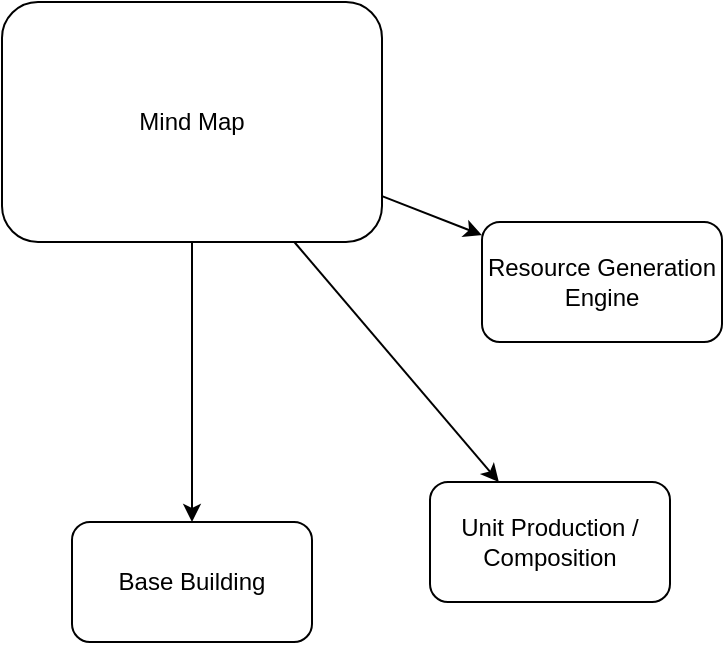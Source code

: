 <mxfile>
    <diagram id="7Vt3Vky_-KXs_UVNKoFf" name="Page-1">
        <mxGraphModel dx="501" dy="810" grid="1" gridSize="10" guides="1" tooltips="1" connect="1" arrows="1" fold="1" page="1" pageScale="1" pageWidth="827" pageHeight="1169" math="0" shadow="0">
            <root>
                <mxCell id="0"/>
                <mxCell id="1" parent="0"/>
                <mxCell id="4" style="edgeStyle=none;html=1;" edge="1" parent="1" source="2" target="3">
                    <mxGeometry relative="1" as="geometry"/>
                </mxCell>
                <mxCell id="7" style="edgeStyle=none;html=1;" edge="1" parent="1" source="2" target="5">
                    <mxGeometry relative="1" as="geometry"/>
                </mxCell>
                <mxCell id="8" style="edgeStyle=none;html=1;" edge="1" parent="1" source="2" target="6">
                    <mxGeometry relative="1" as="geometry"/>
                </mxCell>
                <mxCell id="2" value="Mind Map" style="rounded=1;whiteSpace=wrap;html=1;" vertex="1" parent="1">
                    <mxGeometry x="140" y="240" width="190" height="120" as="geometry"/>
                </mxCell>
                <mxCell id="3" value="Base Building" style="rounded=1;whiteSpace=wrap;html=1;" vertex="1" parent="1">
                    <mxGeometry x="175" y="500" width="120" height="60" as="geometry"/>
                </mxCell>
                <mxCell id="5" value="Unit Production / Composition" style="rounded=1;whiteSpace=wrap;html=1;" vertex="1" parent="1">
                    <mxGeometry x="354" y="480" width="120" height="60" as="geometry"/>
                </mxCell>
                <mxCell id="6" value="Resource Generation Engine" style="rounded=1;whiteSpace=wrap;html=1;" vertex="1" parent="1">
                    <mxGeometry x="380" y="350" width="120" height="60" as="geometry"/>
                </mxCell>
            </root>
        </mxGraphModel>
    </diagram>
</mxfile>